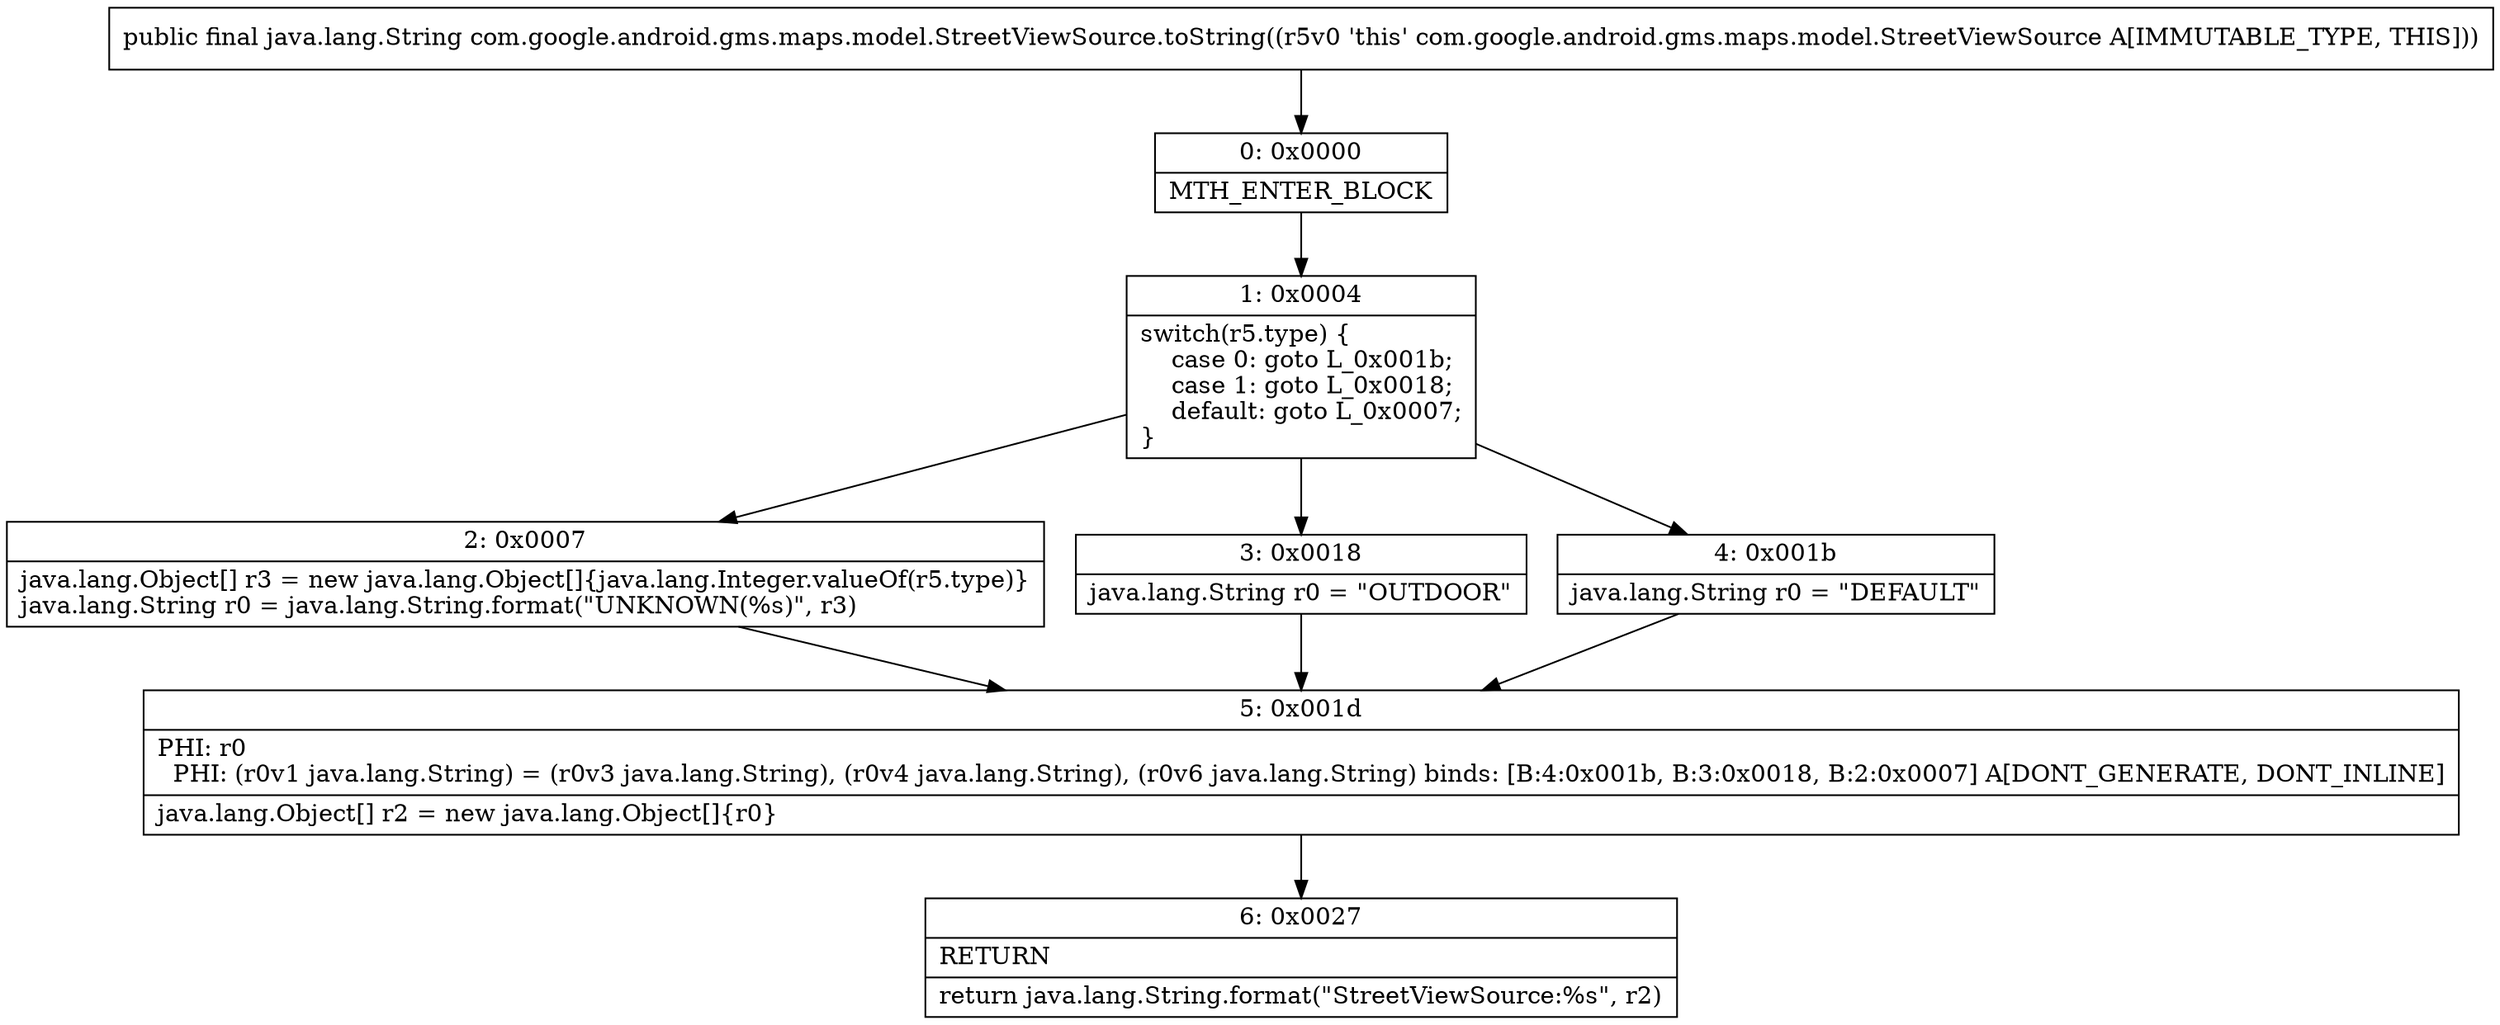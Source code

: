 digraph "CFG forcom.google.android.gms.maps.model.StreetViewSource.toString()Ljava\/lang\/String;" {
Node_0 [shape=record,label="{0\:\ 0x0000|MTH_ENTER_BLOCK\l}"];
Node_1 [shape=record,label="{1\:\ 0x0004|switch(r5.type) \{\l    case 0: goto L_0x001b;\l    case 1: goto L_0x0018;\l    default: goto L_0x0007;\l\}\l}"];
Node_2 [shape=record,label="{2\:\ 0x0007|java.lang.Object[] r3 = new java.lang.Object[]\{java.lang.Integer.valueOf(r5.type)\}\ljava.lang.String r0 = java.lang.String.format(\"UNKNOWN(%s)\", r3)\l}"];
Node_3 [shape=record,label="{3\:\ 0x0018|java.lang.String r0 = \"OUTDOOR\"\l}"];
Node_4 [shape=record,label="{4\:\ 0x001b|java.lang.String r0 = \"DEFAULT\"\l}"];
Node_5 [shape=record,label="{5\:\ 0x001d|PHI: r0 \l  PHI: (r0v1 java.lang.String) = (r0v3 java.lang.String), (r0v4 java.lang.String), (r0v6 java.lang.String) binds: [B:4:0x001b, B:3:0x0018, B:2:0x0007] A[DONT_GENERATE, DONT_INLINE]\l|java.lang.Object[] r2 = new java.lang.Object[]\{r0\}\l}"];
Node_6 [shape=record,label="{6\:\ 0x0027|RETURN\l|return java.lang.String.format(\"StreetViewSource:%s\", r2)\l}"];
MethodNode[shape=record,label="{public final java.lang.String com.google.android.gms.maps.model.StreetViewSource.toString((r5v0 'this' com.google.android.gms.maps.model.StreetViewSource A[IMMUTABLE_TYPE, THIS])) }"];
MethodNode -> Node_0;
Node_0 -> Node_1;
Node_1 -> Node_2;
Node_1 -> Node_3;
Node_1 -> Node_4;
Node_2 -> Node_5;
Node_3 -> Node_5;
Node_4 -> Node_5;
Node_5 -> Node_6;
}

